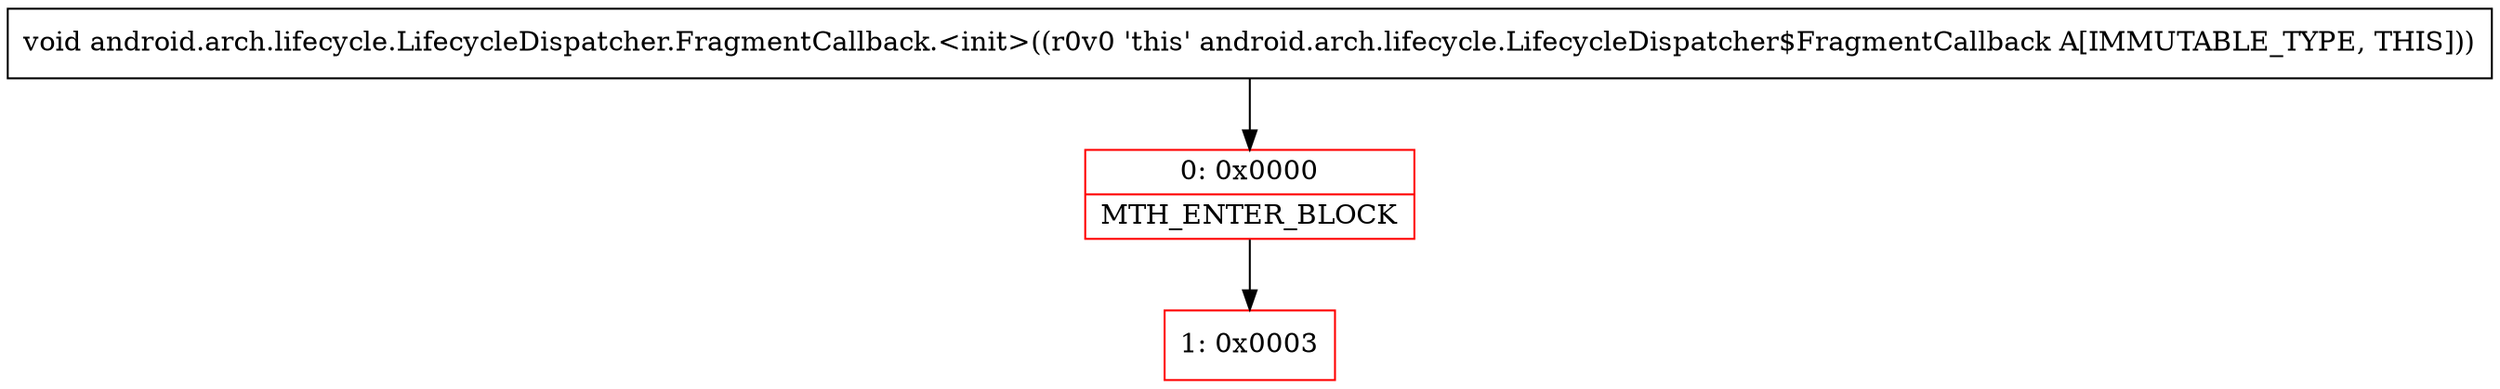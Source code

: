 digraph "CFG forandroid.arch.lifecycle.LifecycleDispatcher.FragmentCallback.\<init\>()V" {
subgraph cluster_Region_937728563 {
label = "R(0)";
node [shape=record,color=blue];
}
Node_0 [shape=record,color=red,label="{0\:\ 0x0000|MTH_ENTER_BLOCK\l}"];
Node_1 [shape=record,color=red,label="{1\:\ 0x0003}"];
MethodNode[shape=record,label="{void android.arch.lifecycle.LifecycleDispatcher.FragmentCallback.\<init\>((r0v0 'this' android.arch.lifecycle.LifecycleDispatcher$FragmentCallback A[IMMUTABLE_TYPE, THIS])) }"];
MethodNode -> Node_0;
Node_0 -> Node_1;
}

